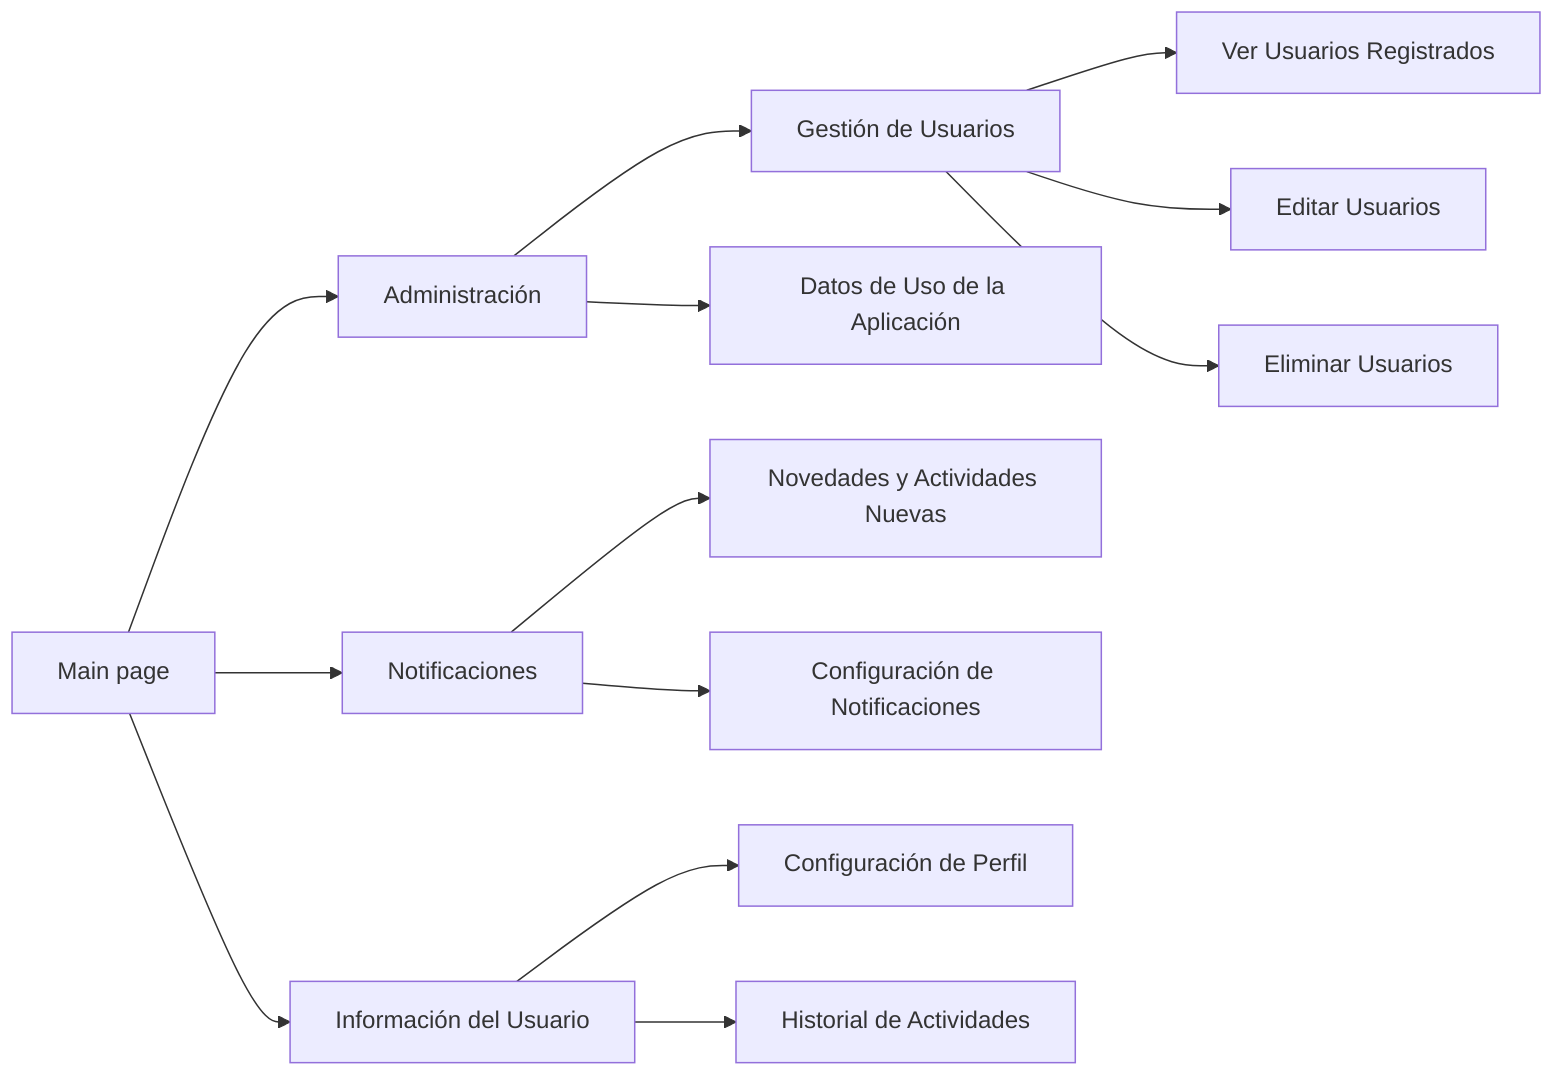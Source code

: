 flowchart LR;
    ROOT[Main page] --> A[Administración]
    ROOT --> G[Notificaciones]
    ROOT --> J[Información del Usuario]
    A[Administración] --> B[Gestión de Usuarios]
    B --> C[Ver Usuarios Registrados]
    B --> D[Editar Usuarios]
    B --> E[Eliminar Usuarios]
    A --> F[Datos de Uso de la Aplicación]
    
    G[Notificaciones] --> H[Novedades y Actividades Nuevas]
    G --> I[Configuración de Notificaciones ]
    J[Información del Usuario] --> K[Configuración de Perfil]
    J --> L[Historial de Actividades]